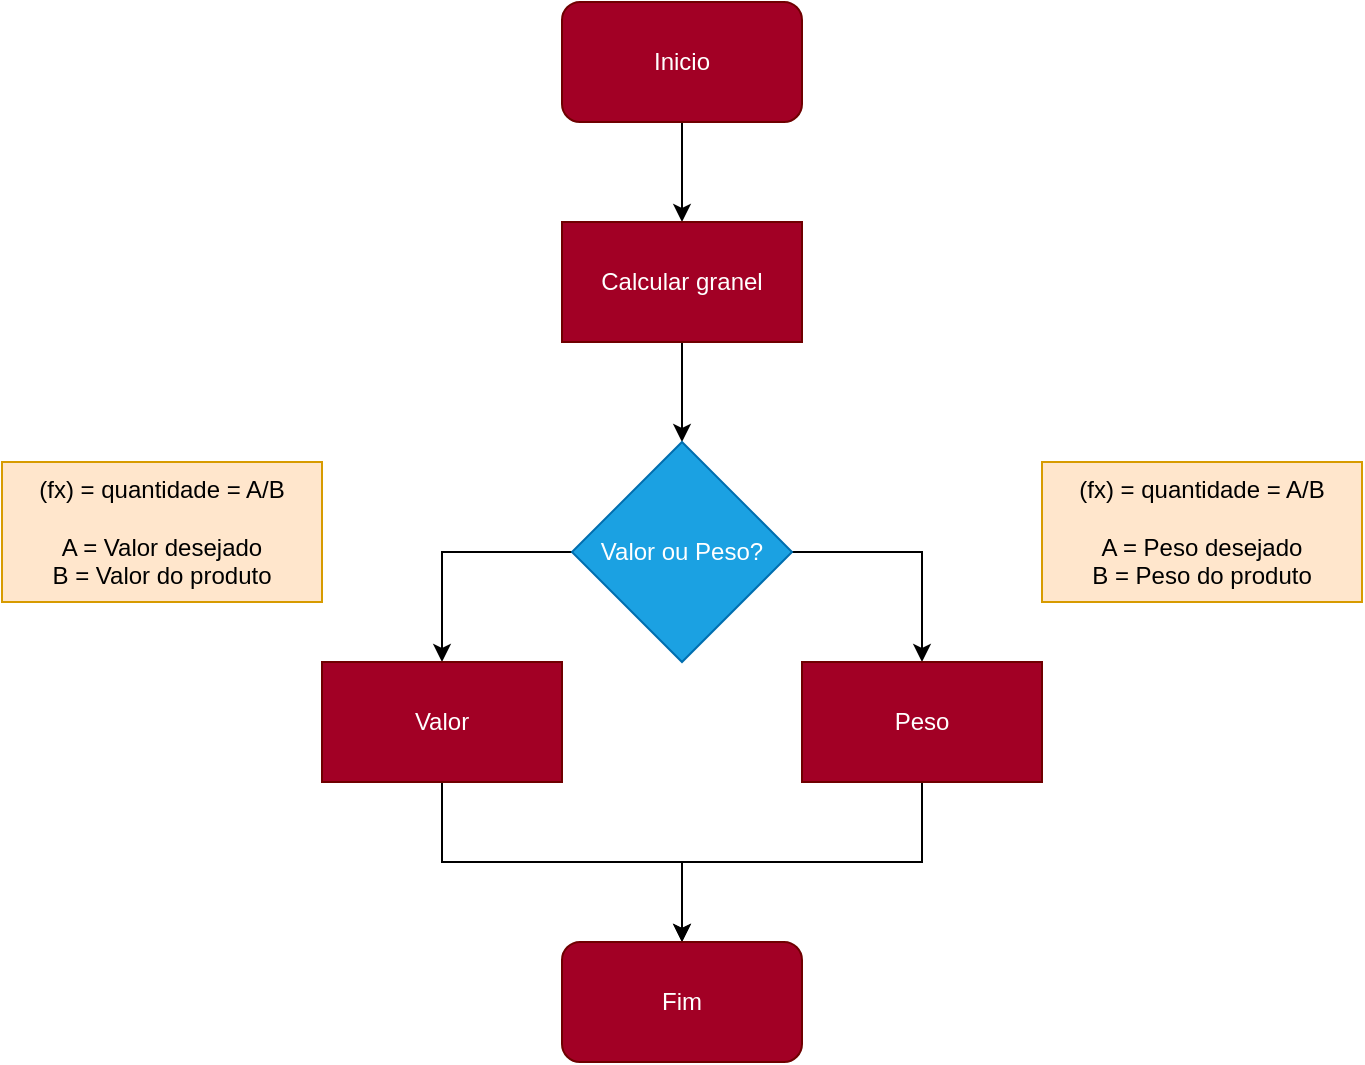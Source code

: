 <mxfile version="26.2.2">
  <diagram id="BFjeKUNujVnIXzC0836S" name="Página-1">
    <mxGraphModel dx="874" dy="537" grid="1" gridSize="10" guides="1" tooltips="1" connect="1" arrows="1" fold="1" page="1" pageScale="1" pageWidth="827" pageHeight="1169" math="0" shadow="0">
      <root>
        <mxCell id="0" />
        <mxCell id="1" parent="0" />
        <mxCell id="DBuApNcxizaSRAa-vTi4-3" style="edgeStyle=orthogonalEdgeStyle;rounded=0;orthogonalLoop=1;jettySize=auto;html=1;entryX=0.5;entryY=0;entryDx=0;entryDy=0;" parent="1" source="DBuApNcxizaSRAa-vTi4-1" target="DBuApNcxizaSRAa-vTi4-2" edge="1">
          <mxGeometry relative="1" as="geometry" />
        </mxCell>
        <mxCell id="DBuApNcxizaSRAa-vTi4-1" value="Inicio" style="rounded=1;whiteSpace=wrap;html=1;fillColor=#a20025;fontColor=#ffffff;strokeColor=#6F0000;" parent="1" vertex="1">
          <mxGeometry x="320" y="40" width="120" height="60" as="geometry" />
        </mxCell>
        <mxCell id="DBuApNcxizaSRAa-vTi4-7" style="edgeStyle=orthogonalEdgeStyle;rounded=0;orthogonalLoop=1;jettySize=auto;html=1;entryX=0.5;entryY=0;entryDx=0;entryDy=0;" parent="1" source="DBuApNcxizaSRAa-vTi4-2" target="DBuApNcxizaSRAa-vTi4-6" edge="1">
          <mxGeometry relative="1" as="geometry" />
        </mxCell>
        <mxCell id="DBuApNcxizaSRAa-vTi4-2" value="Calcular granel" style="rounded=0;whiteSpace=wrap;html=1;fillColor=#a20025;fontColor=#ffffff;strokeColor=#6F0000;" parent="1" vertex="1">
          <mxGeometry x="320" y="150" width="120" height="60" as="geometry" />
        </mxCell>
        <mxCell id="DBuApNcxizaSRAa-vTi4-9" style="edgeStyle=orthogonalEdgeStyle;rounded=0;orthogonalLoop=1;jettySize=auto;html=1;entryX=0.5;entryY=0;entryDx=0;entryDy=0;" parent="1" source="DBuApNcxizaSRAa-vTi4-6" target="DBuApNcxizaSRAa-vTi4-8" edge="1">
          <mxGeometry relative="1" as="geometry" />
        </mxCell>
        <mxCell id="DBuApNcxizaSRAa-vTi4-11" style="edgeStyle=orthogonalEdgeStyle;rounded=0;orthogonalLoop=1;jettySize=auto;html=1;entryX=0.5;entryY=0;entryDx=0;entryDy=0;" parent="1" source="DBuApNcxizaSRAa-vTi4-6" target="DBuApNcxizaSRAa-vTi4-10" edge="1">
          <mxGeometry relative="1" as="geometry" />
        </mxCell>
        <mxCell id="DBuApNcxizaSRAa-vTi4-6" value="Valor ou Peso?" style="rhombus;whiteSpace=wrap;html=1;fillColor=#1ba1e2;fontColor=#ffffff;strokeColor=#006EAF;" parent="1" vertex="1">
          <mxGeometry x="325" y="260" width="110" height="110" as="geometry" />
        </mxCell>
        <mxCell id="DBuApNcxizaSRAa-vTi4-13" style="edgeStyle=orthogonalEdgeStyle;rounded=0;orthogonalLoop=1;jettySize=auto;html=1;" parent="1" source="DBuApNcxizaSRAa-vTi4-8" target="DBuApNcxizaSRAa-vTi4-12" edge="1">
          <mxGeometry relative="1" as="geometry" />
        </mxCell>
        <mxCell id="DBuApNcxizaSRAa-vTi4-8" value="Valor" style="rounded=0;whiteSpace=wrap;html=1;fillColor=#a20025;fontColor=#ffffff;strokeColor=#6F0000;" parent="1" vertex="1">
          <mxGeometry x="200" y="370" width="120" height="60" as="geometry" />
        </mxCell>
        <mxCell id="DBuApNcxizaSRAa-vTi4-14" style="edgeStyle=orthogonalEdgeStyle;rounded=0;orthogonalLoop=1;jettySize=auto;html=1;entryX=0.5;entryY=0;entryDx=0;entryDy=0;" parent="1" source="DBuApNcxizaSRAa-vTi4-10" target="DBuApNcxizaSRAa-vTi4-12" edge="1">
          <mxGeometry relative="1" as="geometry" />
        </mxCell>
        <mxCell id="DBuApNcxizaSRAa-vTi4-10" value="Peso" style="rounded=0;whiteSpace=wrap;html=1;fillColor=#a20025;fontColor=#ffffff;strokeColor=#6F0000;" parent="1" vertex="1">
          <mxGeometry x="440" y="370" width="120" height="60" as="geometry" />
        </mxCell>
        <mxCell id="DBuApNcxizaSRAa-vTi4-12" value="Fim" style="rounded=1;whiteSpace=wrap;html=1;fillColor=#a20025;fontColor=#ffffff;strokeColor=#6F0000;" parent="1" vertex="1">
          <mxGeometry x="320" y="510" width="120" height="60" as="geometry" />
        </mxCell>
        <mxCell id="DBuApNcxizaSRAa-vTi4-15" value="(fx) = quantidade = A/B&lt;br&gt;&lt;br&gt;A = Valor desejado&lt;br&gt;B = Valor do produto" style="text;html=1;strokeColor=#d79b00;fillColor=#ffe6cc;align=center;verticalAlign=middle;whiteSpace=wrap;rounded=0;" parent="1" vertex="1">
          <mxGeometry x="40" y="270" width="160" height="70" as="geometry" />
        </mxCell>
        <mxCell id="DBuApNcxizaSRAa-vTi4-16" value="&lt;span&gt;(fx) = quantidade = A/B&lt;/span&gt;&lt;br&gt;&lt;br&gt;&lt;span&gt;A = Peso desejado&lt;/span&gt;&lt;br&gt;&lt;div&gt;&lt;span&gt;B = Peso do produto&lt;/span&gt;&lt;/div&gt;" style="text;html=1;strokeColor=#d79b00;fillColor=#ffe6cc;align=center;verticalAlign=middle;whiteSpace=wrap;rounded=0;" parent="1" vertex="1">
          <mxGeometry x="560" y="270" width="160" height="70" as="geometry" />
        </mxCell>
      </root>
    </mxGraphModel>
  </diagram>
</mxfile>
